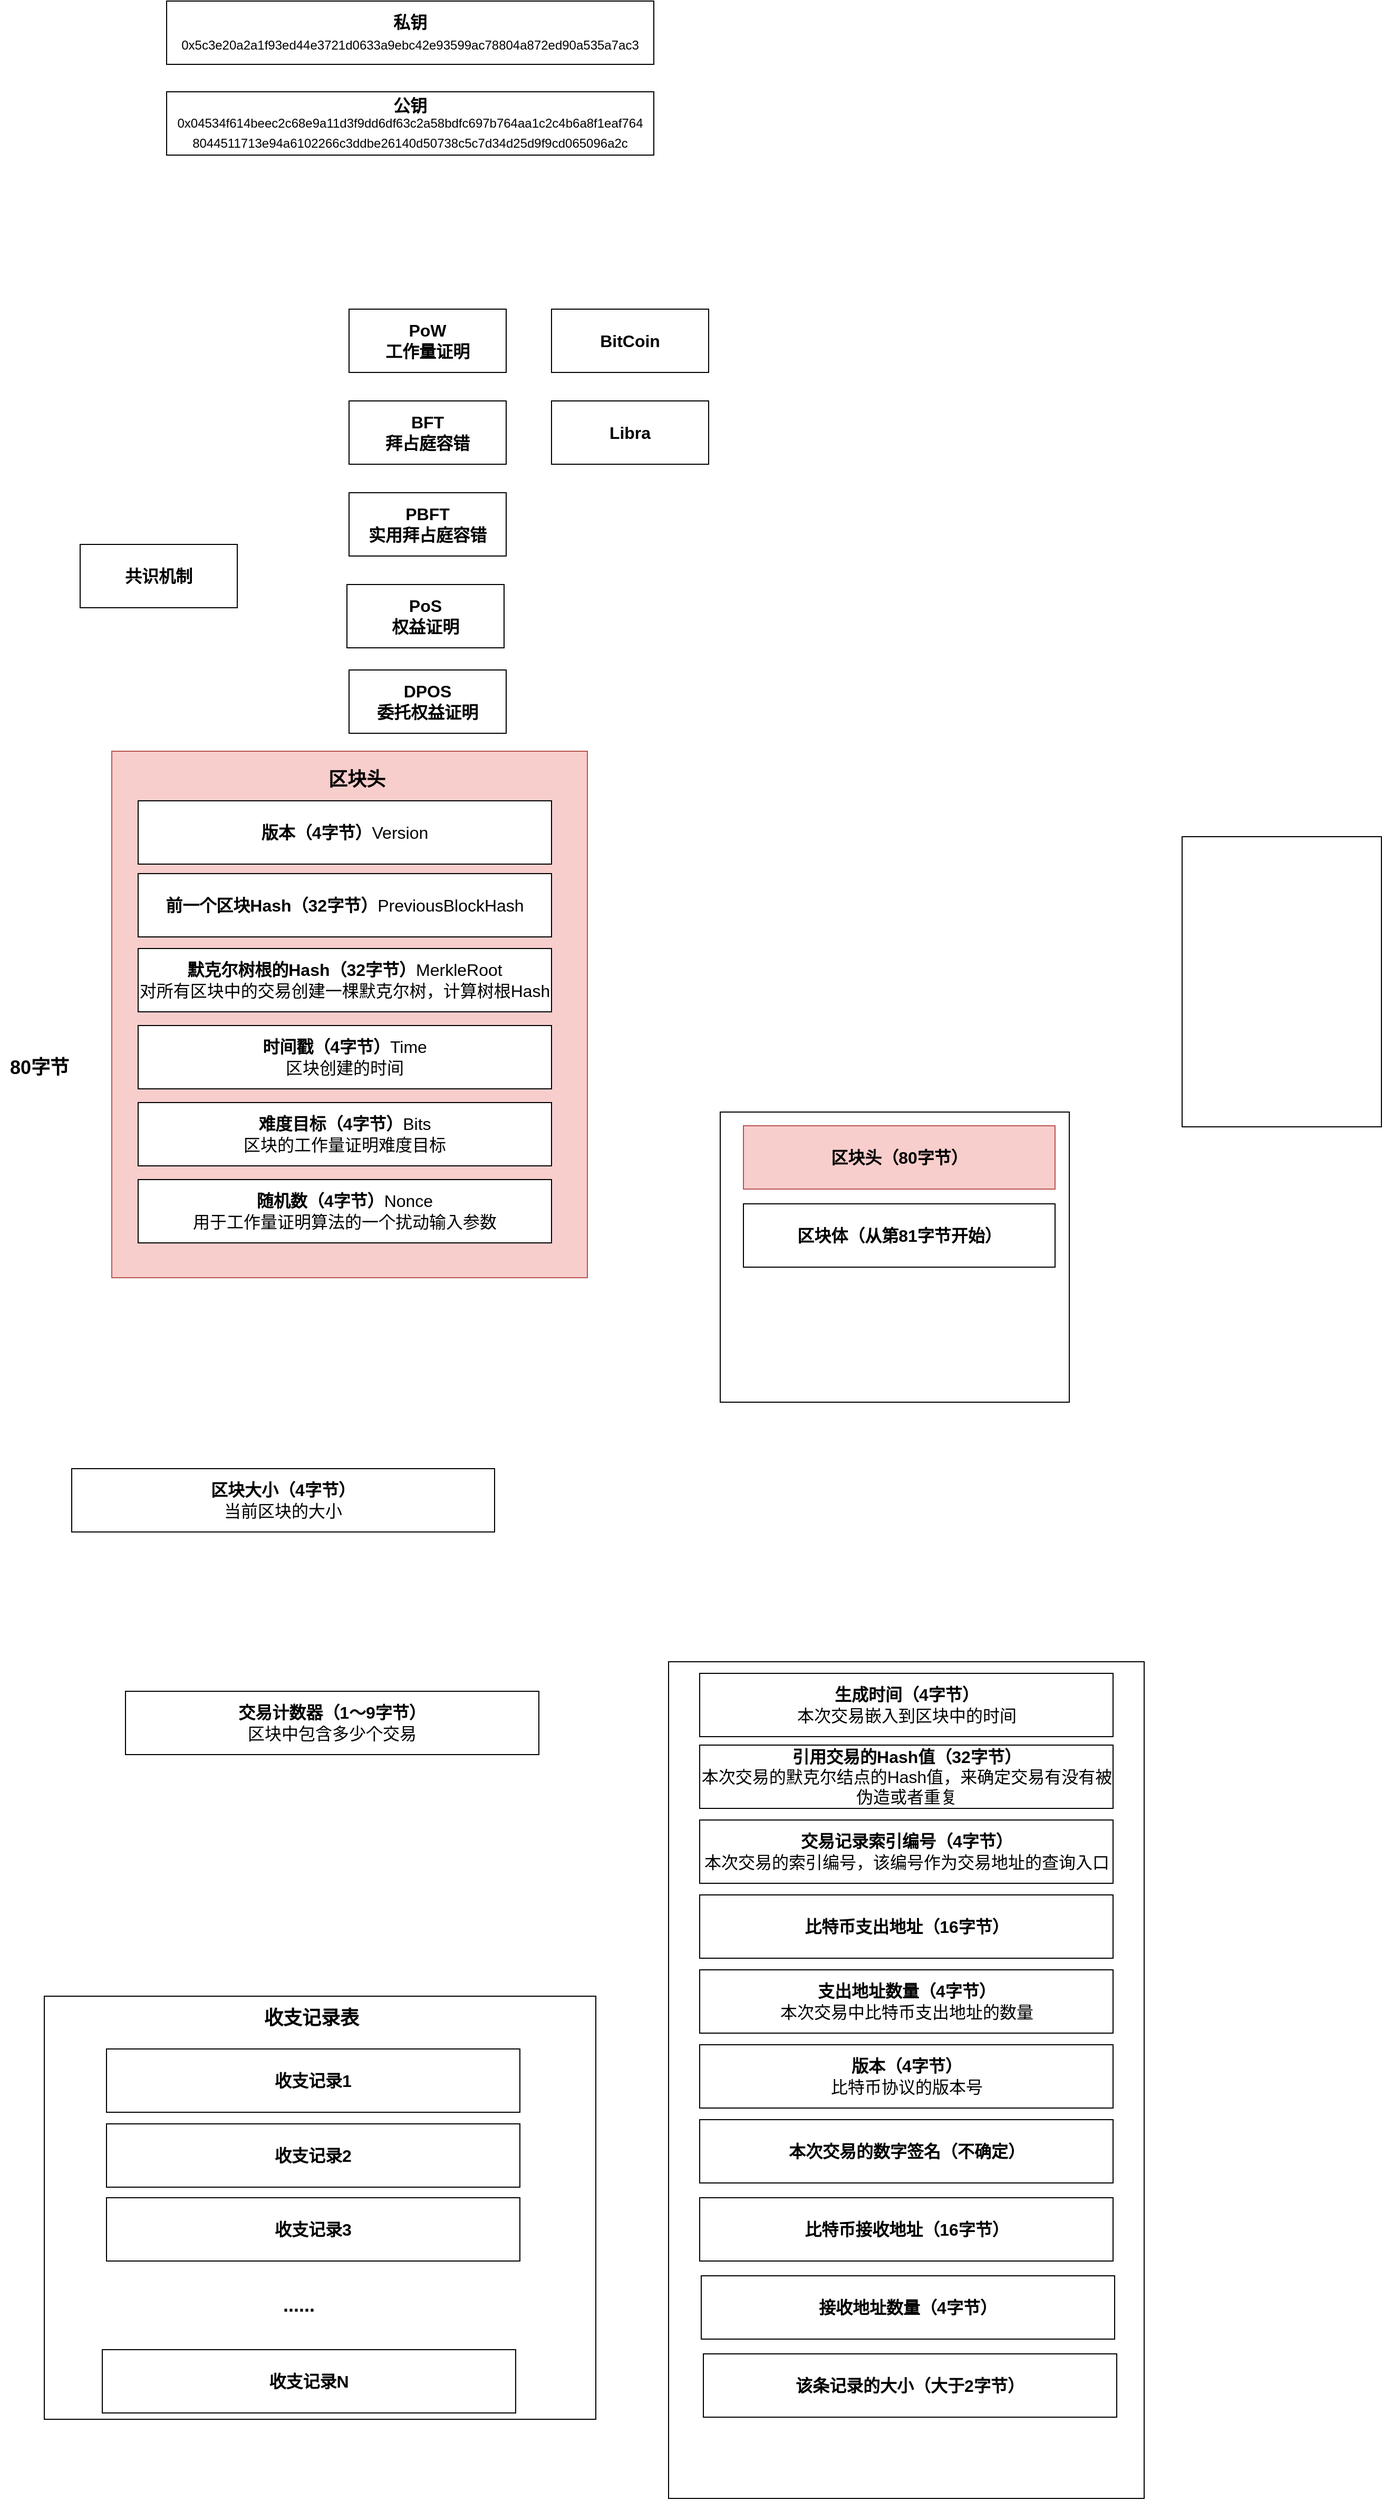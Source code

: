 <mxfile version="22.0.8" type="github">
  <diagram name="第 1 页" id="C3X3902rSs_FzPN9natc">
    <mxGraphModel dx="1404" dy="785" grid="0" gridSize="10" guides="1" tooltips="0" connect="1" arrows="1" fold="1" page="0" pageScale="1" pageWidth="850" pageHeight="1100" math="0" shadow="0">
      <root>
        <mxCell id="0" />
        <mxCell id="1" parent="0" />
        <mxCell id="2Zn7NYw-day8lMCWBlDq-2" value="&lt;b&gt;&lt;font style=&quot;font-size: 16px;&quot;&gt;私钥&lt;br&gt;&lt;/font&gt;&lt;/b&gt;0x5c3e20a2a1f93ed44e3721d0633a9ebc42e93599ac78804a872ed90a535a7ac3&lt;b&gt;&lt;font style=&quot;font-size: 16px;&quot;&gt;&lt;br&gt;&lt;/font&gt;&lt;/b&gt;" style="rounded=0;whiteSpace=wrap;html=1;" vertex="1" parent="1">
          <mxGeometry x="252" y="193" width="462" height="60" as="geometry" />
        </mxCell>
        <mxCell id="2Zn7NYw-day8lMCWBlDq-3" value="&lt;b&gt;&lt;font style=&quot;font-size: 16px;&quot;&gt;公钥&lt;br&gt;&lt;/font&gt;&lt;/b&gt;0x04534f614beec2c68e9a11d3f9dd6df63c2a58bdfc697b764aa1c2c4b6a8f1eaf764&lt;br&gt;8044511713e94a6102266c3ddbe26140d50738c5c7d34d25d9f9cd065096a2c&lt;b&gt;&lt;font style=&quot;font-size: 16px;&quot;&gt;&lt;br&gt;&lt;/font&gt;&lt;/b&gt;" style="rounded=0;whiteSpace=wrap;html=1;" vertex="1" parent="1">
          <mxGeometry x="252" y="279" width="462" height="60" as="geometry" />
        </mxCell>
        <mxCell id="2Zn7NYw-day8lMCWBlDq-4" value="&lt;b&gt;&lt;font style=&quot;font-size: 16px;&quot;&gt;共识机制&lt;br&gt;&lt;/font&gt;&lt;/b&gt;" style="rounded=0;whiteSpace=wrap;html=1;" vertex="1" parent="1">
          <mxGeometry x="170" y="708" width="149" height="60" as="geometry" />
        </mxCell>
        <mxCell id="2Zn7NYw-day8lMCWBlDq-5" value="&lt;b&gt;&lt;font style=&quot;font-size: 16px;&quot;&gt;PoW&lt;br&gt;工作量证明&lt;br&gt;&lt;/font&gt;&lt;/b&gt;" style="rounded=0;whiteSpace=wrap;html=1;" vertex="1" parent="1">
          <mxGeometry x="425" y="485" width="149" height="60" as="geometry" />
        </mxCell>
        <mxCell id="2Zn7NYw-day8lMCWBlDq-6" value="&lt;font style=&quot;font-size: 16px;&quot;&gt;&lt;b&gt;BFT&lt;/b&gt;&lt;br&gt;&lt;span style=&quot;&quot;&gt;&lt;b&gt;拜占庭容错&lt;/b&gt;&lt;/span&gt;&lt;br&gt;&lt;/font&gt;" style="rounded=0;whiteSpace=wrap;html=1;" vertex="1" parent="1">
          <mxGeometry x="425" y="572" width="149" height="60" as="geometry" />
        </mxCell>
        <mxCell id="2Zn7NYw-day8lMCWBlDq-8" value="&lt;font style=&quot;font-size: 16px;&quot;&gt;&lt;b&gt;PBFT&lt;/b&gt;&lt;br&gt;&lt;span style=&quot;&quot;&gt;&lt;b&gt;实用拜占庭容错&lt;/b&gt;&lt;/span&gt;&lt;br&gt;&lt;/font&gt;" style="rounded=0;whiteSpace=wrap;html=1;" vertex="1" parent="1">
          <mxGeometry x="425" y="659" width="149" height="60" as="geometry" />
        </mxCell>
        <mxCell id="2Zn7NYw-day8lMCWBlDq-9" value="&lt;font style=&quot;font-size: 16px;&quot;&gt;&lt;b&gt;PoS&lt;/b&gt;&lt;br&gt;&lt;span style=&quot;&quot;&gt;&lt;b&gt;权益证明&lt;/b&gt;&lt;/span&gt;&lt;br&gt;&lt;/font&gt;" style="rounded=0;whiteSpace=wrap;html=1;" vertex="1" parent="1">
          <mxGeometry x="423" y="746" width="149" height="60" as="geometry" />
        </mxCell>
        <mxCell id="2Zn7NYw-day8lMCWBlDq-10" value="&lt;font style=&quot;font-size: 16px;&quot;&gt;&lt;b&gt;DPOS&lt;/b&gt;&lt;br&gt;&lt;span style=&quot;&quot;&gt;&lt;b&gt;委托权益证明&lt;/b&gt;&lt;/span&gt;&lt;br&gt;&lt;/font&gt;" style="rounded=0;whiteSpace=wrap;html=1;" vertex="1" parent="1">
          <mxGeometry x="425" y="827" width="149" height="60" as="geometry" />
        </mxCell>
        <mxCell id="2Zn7NYw-day8lMCWBlDq-11" value="&lt;font style=&quot;font-size: 16px;&quot;&gt;&lt;b&gt;PoST&lt;br&gt;共识空间证明&lt;/b&gt;&lt;br&gt;&lt;/font&gt;" style="rounded=0;whiteSpace=wrap;html=1;" vertex="1" parent="1">
          <mxGeometry x="425" y="911" width="149" height="60" as="geometry" />
        </mxCell>
        <mxCell id="2Zn7NYw-day8lMCWBlDq-12" value="&lt;font style=&quot;font-size: 16px;&quot;&gt;&lt;b&gt;Libra&lt;/b&gt;&lt;br&gt;&lt;/font&gt;" style="rounded=0;whiteSpace=wrap;html=1;" vertex="1" parent="1">
          <mxGeometry x="617" y="572" width="149" height="60" as="geometry" />
        </mxCell>
        <mxCell id="2Zn7NYw-day8lMCWBlDq-13" value="&lt;font style=&quot;font-size: 16px;&quot;&gt;&lt;b&gt;BitCoin&lt;/b&gt;&lt;br&gt;&lt;/font&gt;" style="rounded=0;whiteSpace=wrap;html=1;" vertex="1" parent="1">
          <mxGeometry x="617" y="485" width="149" height="60" as="geometry" />
        </mxCell>
        <mxCell id="2Zn7NYw-day8lMCWBlDq-14" value="&lt;b&gt;&lt;font style=&quot;font-size: 16px;&quot;&gt;&lt;br&gt;&lt;/font&gt;&lt;/b&gt;" style="rounded=0;whiteSpace=wrap;html=1;" vertex="1" parent="1">
          <mxGeometry x="136" y="2084" width="523" height="401" as="geometry" />
        </mxCell>
        <mxCell id="2Zn7NYw-day8lMCWBlDq-15" value="&lt;b&gt;&lt;font style=&quot;font-size: 16px;&quot;&gt;&lt;br&gt;&lt;/font&gt;&lt;/b&gt;" style="rounded=0;whiteSpace=wrap;html=1;" vertex="1" parent="1">
          <mxGeometry x="777" y="1246" width="331" height="275" as="geometry" />
        </mxCell>
        <mxCell id="2Zn7NYw-day8lMCWBlDq-16" value="&lt;b&gt;&lt;font style=&quot;font-size: 16px;&quot;&gt;&lt;br&gt;&lt;/font&gt;&lt;/b&gt;" style="rounded=0;whiteSpace=wrap;html=1;" vertex="1" parent="1">
          <mxGeometry x="1215" y="985" width="189" height="275" as="geometry" />
        </mxCell>
        <mxCell id="2Zn7NYw-day8lMCWBlDq-17" value="&lt;font style=&quot;font-size: 16px;&quot;&gt;&lt;br&gt;&lt;/font&gt;" style="rounded=0;whiteSpace=wrap;html=1;fillColor=#f8cecc;strokeColor=#b85450;" vertex="1" parent="1">
          <mxGeometry x="200" y="904" width="451" height="499" as="geometry" />
        </mxCell>
        <mxCell id="2Zn7NYw-day8lMCWBlDq-18" value="&lt;font style=&quot;font-size: 16px;&quot;&gt;&lt;b&gt;区块大小（4字节）&lt;br&gt;&lt;/b&gt;当前区块的大小&lt;br&gt;&lt;/font&gt;" style="rounded=0;whiteSpace=wrap;html=1;" vertex="1" parent="1">
          <mxGeometry x="162" y="1584" width="401" height="60" as="geometry" />
        </mxCell>
        <mxCell id="2Zn7NYw-day8lMCWBlDq-20" value="&lt;font style=&quot;font-size: 16px;&quot;&gt;&lt;b&gt;版本（4字节）&lt;/b&gt;Version&lt;br&gt;&lt;/font&gt;" style="rounded=0;whiteSpace=wrap;html=1;" vertex="1" parent="1">
          <mxGeometry x="225" y="951" width="392" height="60" as="geometry" />
        </mxCell>
        <mxCell id="2Zn7NYw-day8lMCWBlDq-21" value="&lt;font style=&quot;font-size: 16px;&quot;&gt;&lt;b&gt;前一个区块Hash（32字节）&lt;/b&gt;PreviousBlockHash&lt;br&gt;&lt;/font&gt;" style="rounded=0;whiteSpace=wrap;html=1;" vertex="1" parent="1">
          <mxGeometry x="225" y="1020" width="392" height="60" as="geometry" />
        </mxCell>
        <mxCell id="2Zn7NYw-day8lMCWBlDq-22" value="&lt;font style=&quot;font-size: 16px;&quot;&gt;&lt;b&gt;默克尔树根的Hash（32字节）&lt;/b&gt;MerkleRoot&lt;b&gt;&lt;br&gt;&lt;/b&gt;对所有区块中的交易创建一棵默克尔树，计算树根Hash&lt;br&gt;&lt;/font&gt;" style="rounded=0;whiteSpace=wrap;html=1;" vertex="1" parent="1">
          <mxGeometry x="225" y="1091" width="392" height="60" as="geometry" />
        </mxCell>
        <mxCell id="2Zn7NYw-day8lMCWBlDq-23" value="&lt;font style=&quot;font-size: 16px;&quot;&gt;&lt;b&gt;时间戳（4字节）&lt;/b&gt;Time&lt;b&gt;&lt;br&gt;&lt;/b&gt;区块创建的时间&lt;br&gt;&lt;/font&gt;" style="rounded=0;whiteSpace=wrap;html=1;" vertex="1" parent="1">
          <mxGeometry x="225" y="1164" width="392" height="60" as="geometry" />
        </mxCell>
        <mxCell id="2Zn7NYw-day8lMCWBlDq-24" value="&lt;font style=&quot;font-size: 16px;&quot;&gt;&lt;b&gt;难度目标（4字节）&lt;/b&gt;Bits&lt;b&gt;&lt;br&gt;&lt;/b&gt;区块的工作量证明难度目标&lt;br&gt;&lt;/font&gt;" style="rounded=0;whiteSpace=wrap;html=1;" vertex="1" parent="1">
          <mxGeometry x="225" y="1237" width="392" height="60" as="geometry" />
        </mxCell>
        <mxCell id="2Zn7NYw-day8lMCWBlDq-25" value="&lt;font style=&quot;font-size: 16px;&quot;&gt;&lt;b&gt;随机数（4字节）&lt;/b&gt;Nonce&lt;b&gt;&lt;br&gt;&lt;/b&gt;用于工作量证明算法的一个扰动输入参数&lt;br&gt;&lt;/font&gt;" style="rounded=0;whiteSpace=wrap;html=1;" vertex="1" parent="1">
          <mxGeometry x="225" y="1310" width="392" height="60" as="geometry" />
        </mxCell>
        <mxCell id="2Zn7NYw-day8lMCWBlDq-28" value="&lt;font style=&quot;font-size: 16px;&quot;&gt;&lt;b&gt;收支记录1&lt;/b&gt;&lt;br&gt;&lt;/font&gt;" style="rounded=0;whiteSpace=wrap;html=1;" vertex="1" parent="1">
          <mxGeometry x="195" y="2134" width="392" height="60" as="geometry" />
        </mxCell>
        <mxCell id="2Zn7NYw-day8lMCWBlDq-29" value="&lt;font style=&quot;font-size: 16px;&quot;&gt;&lt;b style=&quot;border-color: var(--border-color);&quot;&gt;收支记录&lt;/b&gt;&lt;b&gt;2&lt;/b&gt;&lt;br&gt;&lt;/font&gt;" style="rounded=0;whiteSpace=wrap;html=1;" vertex="1" parent="1">
          <mxGeometry x="195" y="2205" width="392" height="60" as="geometry" />
        </mxCell>
        <mxCell id="2Zn7NYw-day8lMCWBlDq-30" value="&lt;font style=&quot;font-size: 16px;&quot;&gt;&lt;b style=&quot;border-color: var(--border-color);&quot;&gt;收支记录3&lt;/b&gt;&lt;br&gt;&lt;/font&gt;" style="rounded=0;whiteSpace=wrap;html=1;" vertex="1" parent="1">
          <mxGeometry x="195" y="2275" width="392" height="60" as="geometry" />
        </mxCell>
        <mxCell id="2Zn7NYw-day8lMCWBlDq-31" value="&lt;font style=&quot;font-size: 16px;&quot;&gt;&lt;b&gt;交易计数器（1～9字节）&lt;br&gt;&lt;/b&gt;区块中包含多少个交易&lt;br&gt;&lt;/font&gt;" style="rounded=0;whiteSpace=wrap;html=1;" vertex="1" parent="1">
          <mxGeometry x="213" y="1795" width="392" height="60" as="geometry" />
        </mxCell>
        <mxCell id="2Zn7NYw-day8lMCWBlDq-33" value="&lt;font style=&quot;font-size: 16px;&quot;&gt;&lt;br&gt;&lt;/font&gt;" style="rounded=0;whiteSpace=wrap;html=1;" vertex="1" parent="1">
          <mxGeometry x="728" y="1767" width="451" height="793" as="geometry" />
        </mxCell>
        <mxCell id="2Zn7NYw-day8lMCWBlDq-34" value="&lt;font style=&quot;font-size: 16px;&quot;&gt;&lt;b&gt;生成时间（4字节）&lt;br&gt;&lt;/b&gt;本次交易嵌入到区块中的时间&lt;br&gt;&lt;/font&gt;" style="rounded=0;whiteSpace=wrap;html=1;" vertex="1" parent="1">
          <mxGeometry x="757.5" y="1778" width="392" height="60" as="geometry" />
        </mxCell>
        <mxCell id="2Zn7NYw-day8lMCWBlDq-35" value="&lt;font style=&quot;font-size: 16px;&quot;&gt;&lt;b&gt;引用交易的Hash值（32字节）&lt;br&gt;&lt;/b&gt;本次交易的默克尔结点的Hash值，来确定交易有没有被伪造或者重复&lt;br&gt;&lt;/font&gt;" style="rounded=0;whiteSpace=wrap;html=1;" vertex="1" parent="1">
          <mxGeometry x="757.5" y="1846" width="392" height="60" as="geometry" />
        </mxCell>
        <mxCell id="2Zn7NYw-day8lMCWBlDq-36" value="&lt;font style=&quot;font-size: 18px;&quot;&gt;&lt;b&gt;收支记录表&lt;/b&gt;&lt;/font&gt;" style="text;html=1;align=center;verticalAlign=middle;resizable=0;points=[];autosize=1;strokeColor=none;fillColor=none;" vertex="1" parent="1">
          <mxGeometry x="335" y="2088" width="108" height="34" as="geometry" />
        </mxCell>
        <mxCell id="2Zn7NYw-day8lMCWBlDq-37" value="&lt;font style=&quot;font-size: 16px;&quot;&gt;&lt;b&gt;收支记录N&lt;/b&gt;&lt;br&gt;&lt;/font&gt;" style="rounded=0;whiteSpace=wrap;html=1;" vertex="1" parent="1">
          <mxGeometry x="191" y="2419" width="392" height="60" as="geometry" />
        </mxCell>
        <mxCell id="2Zn7NYw-day8lMCWBlDq-38" value="&lt;span style=&quot;font-size: 18px;&quot;&gt;&lt;b&gt;......&lt;/b&gt;&lt;/span&gt;" style="text;html=1;align=center;verticalAlign=middle;resizable=0;points=[];autosize=1;strokeColor=none;fillColor=none;" vertex="1" parent="1">
          <mxGeometry x="353" y="2360" width="48" height="34" as="geometry" />
        </mxCell>
        <mxCell id="2Zn7NYw-day8lMCWBlDq-39" value="&lt;font style=&quot;font-size: 16px;&quot;&gt;&lt;b&gt;交易记录索引编号（4字节）&lt;br&gt;&lt;/b&gt;本次交易的索引编号，该编号作为交易地址的查询入口&lt;br&gt;&lt;/font&gt;" style="rounded=0;whiteSpace=wrap;html=1;" vertex="1" parent="1">
          <mxGeometry x="757.5" y="1917" width="392" height="60" as="geometry" />
        </mxCell>
        <mxCell id="2Zn7NYw-day8lMCWBlDq-40" value="&lt;font style=&quot;font-size: 16px;&quot;&gt;&lt;b&gt;比特币支出地址（16字节）&lt;/b&gt;&lt;br&gt;&lt;/font&gt;" style="rounded=0;whiteSpace=wrap;html=1;" vertex="1" parent="1">
          <mxGeometry x="757.5" y="1988" width="392" height="60" as="geometry" />
        </mxCell>
        <mxCell id="2Zn7NYw-day8lMCWBlDq-41" value="&lt;font style=&quot;font-size: 16px;&quot;&gt;&lt;b&gt;支出地址数量（4字节）&lt;br&gt;&lt;/b&gt;本次交易中比特币支出地址的数量&lt;br&gt;&lt;/font&gt;" style="rounded=0;whiteSpace=wrap;html=1;" vertex="1" parent="1">
          <mxGeometry x="757.5" y="2059" width="392" height="60" as="geometry" />
        </mxCell>
        <mxCell id="2Zn7NYw-day8lMCWBlDq-42" value="&lt;font style=&quot;font-size: 16px;&quot;&gt;&lt;b&gt;版本（4字节）&lt;br&gt;&lt;/b&gt;比特币协议的版本号&lt;br&gt;&lt;/font&gt;" style="rounded=0;whiteSpace=wrap;html=1;" vertex="1" parent="1">
          <mxGeometry x="757.5" y="2130" width="392" height="60" as="geometry" />
        </mxCell>
        <mxCell id="2Zn7NYw-day8lMCWBlDq-43" value="&lt;font style=&quot;font-size: 16px;&quot;&gt;&lt;b&gt;本次交易的数字签名（不确定）&lt;/b&gt;&lt;br&gt;&lt;/font&gt;" style="rounded=0;whiteSpace=wrap;html=1;" vertex="1" parent="1">
          <mxGeometry x="757.5" y="2201" width="392" height="60" as="geometry" />
        </mxCell>
        <mxCell id="2Zn7NYw-day8lMCWBlDq-44" value="&lt;font style=&quot;font-size: 16px;&quot;&gt;&lt;b&gt;比特币接收地址（16字节）&lt;/b&gt;&lt;br&gt;&lt;/font&gt;" style="rounded=0;whiteSpace=wrap;html=1;" vertex="1" parent="1">
          <mxGeometry x="757.5" y="2275" width="392" height="60" as="geometry" />
        </mxCell>
        <mxCell id="2Zn7NYw-day8lMCWBlDq-45" value="&lt;font style=&quot;font-size: 16px;&quot;&gt;&lt;b&gt;接收地址数量（4字节）&lt;/b&gt;&lt;br&gt;&lt;/font&gt;" style="rounded=0;whiteSpace=wrap;html=1;" vertex="1" parent="1">
          <mxGeometry x="759" y="2349" width="392" height="60" as="geometry" />
        </mxCell>
        <mxCell id="2Zn7NYw-day8lMCWBlDq-46" value="&lt;font style=&quot;font-size: 16px;&quot;&gt;&lt;b&gt;该条记录的大小（大于2字节）&lt;/b&gt;&lt;br&gt;&lt;/font&gt;" style="rounded=0;whiteSpace=wrap;html=1;" vertex="1" parent="1">
          <mxGeometry x="761" y="2423" width="392" height="60" as="geometry" />
        </mxCell>
        <mxCell id="2Zn7NYw-day8lMCWBlDq-47" value="&lt;font style=&quot;font-size: 16px;&quot;&gt;&lt;b&gt;区块头（80字节）&lt;/b&gt;&lt;br&gt;&lt;/font&gt;" style="rounded=0;whiteSpace=wrap;html=1;fillColor=#f8cecc;strokeColor=#b85450;" vertex="1" parent="1">
          <mxGeometry x="799" y="1259" width="295.5" height="60" as="geometry" />
        </mxCell>
        <mxCell id="2Zn7NYw-day8lMCWBlDq-48" value="&lt;font style=&quot;font-size: 16px;&quot;&gt;&lt;b&gt;区块体（从第81字节开始）&lt;/b&gt;&lt;br&gt;&lt;/font&gt;" style="rounded=0;whiteSpace=wrap;html=1;" vertex="1" parent="1">
          <mxGeometry x="799" y="1333" width="295.5" height="60" as="geometry" />
        </mxCell>
        <mxCell id="2Zn7NYw-day8lMCWBlDq-49" value="&lt;span style=&quot;font-size: 18px;&quot;&gt;&lt;b&gt;80字节&lt;/b&gt;&lt;/span&gt;" style="text;html=1;align=center;verticalAlign=middle;resizable=0;points=[];autosize=1;strokeColor=none;fillColor=none;" vertex="1" parent="1">
          <mxGeometry x="94" y="1187" width="74" height="34" as="geometry" />
        </mxCell>
        <mxCell id="2Zn7NYw-day8lMCWBlDq-50" value="&lt;span style=&quot;font-size: 18px;&quot;&gt;&lt;b&gt;区块头&lt;/b&gt;&lt;/span&gt;" style="text;html=1;align=center;verticalAlign=middle;resizable=0;points=[];autosize=1;strokeColor=none;fillColor=none;" vertex="1" parent="1">
          <mxGeometry x="396" y="914" width="72" height="34" as="geometry" />
        </mxCell>
      </root>
    </mxGraphModel>
  </diagram>
</mxfile>

